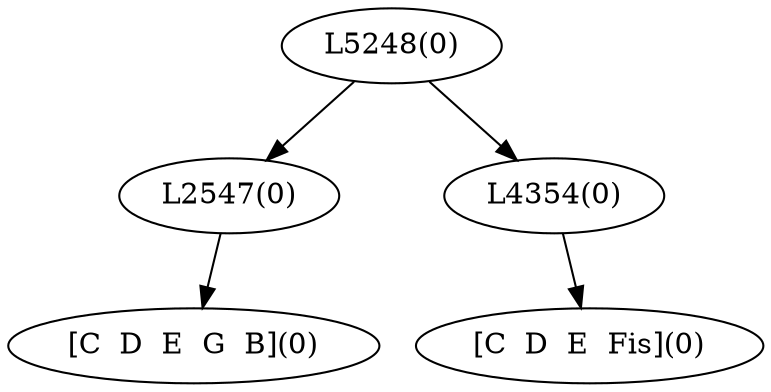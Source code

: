 digraph sample{
"L2547(0)"->"[C  D  E  G  B](0)"
"L4354(0)"->"[C  D  E  Fis](0)"
"L5248(0)"->"L2547(0)"
"L5248(0)"->"L4354(0)"
{rank = min; "L5248(0)"}
{rank = same; "L2547(0)"; "L4354(0)";}
{rank = max; "[C  D  E  Fis](0)"; "[C  D  E  G  B](0)";}
}